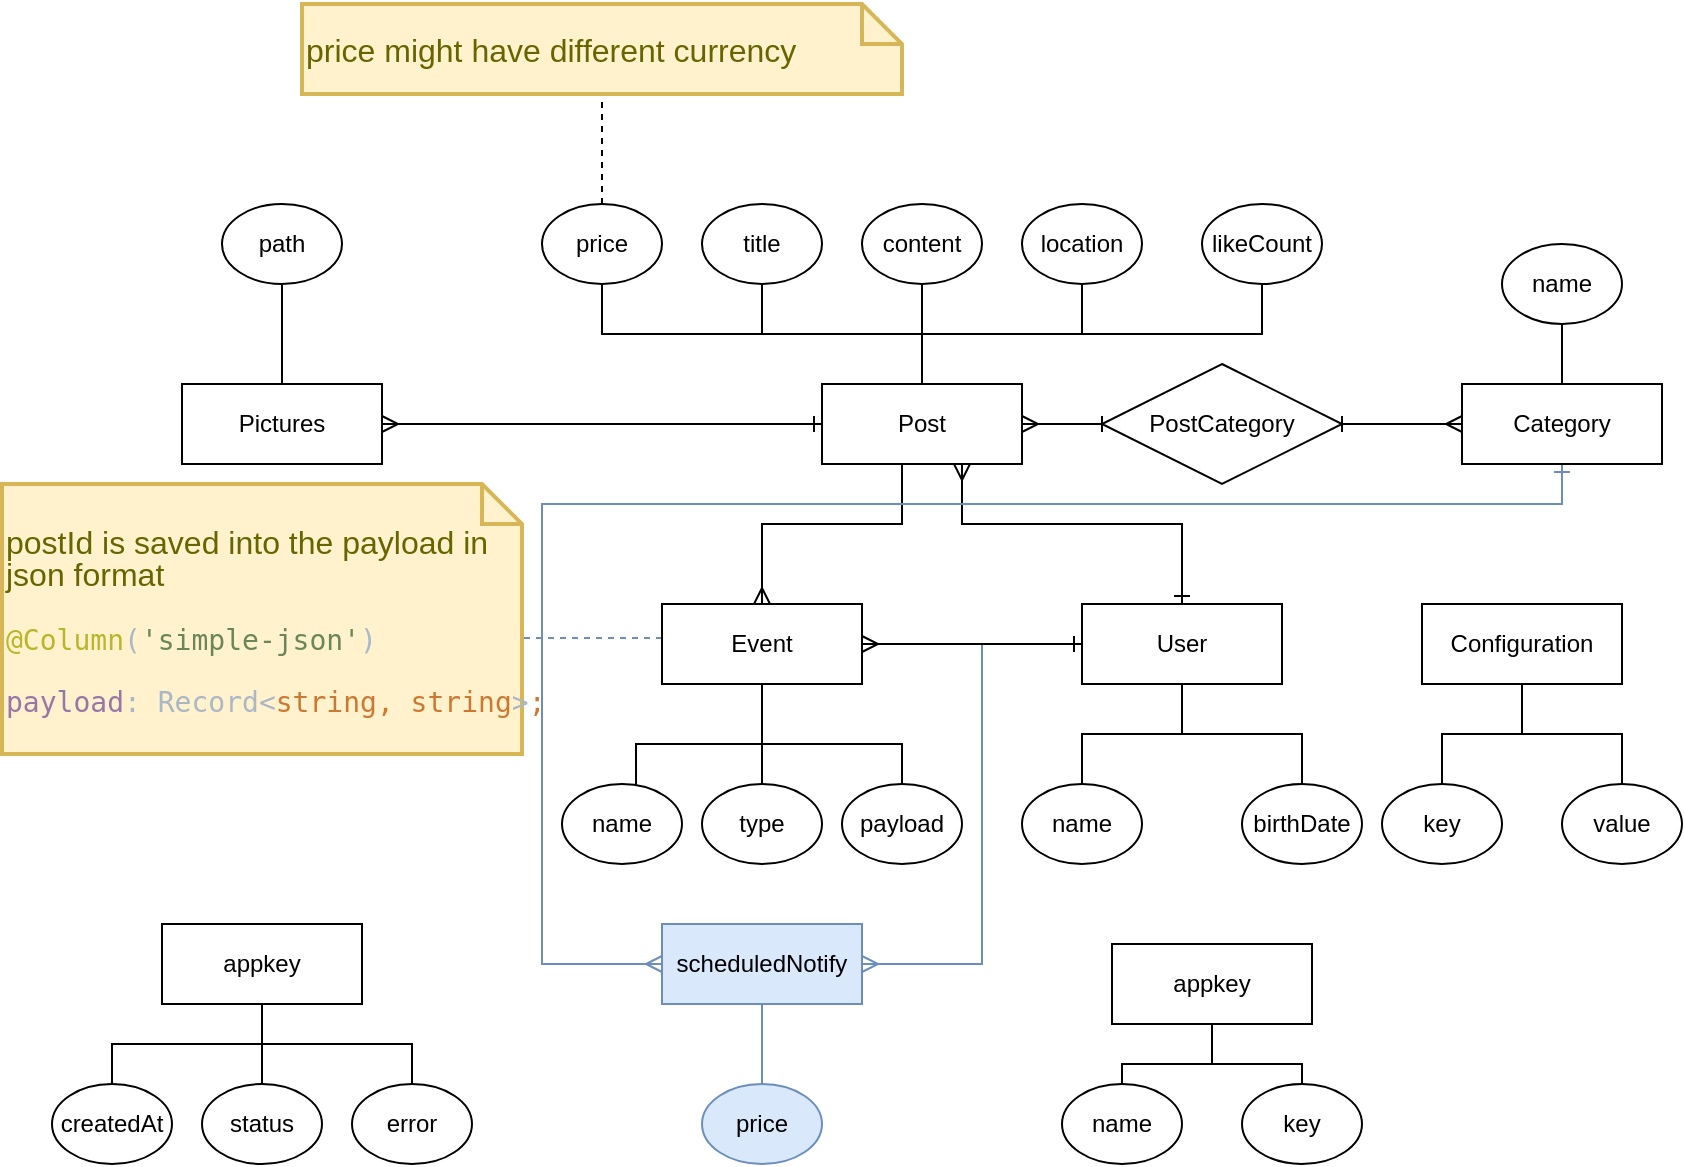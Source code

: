 <mxfile version="16.5.2" type="device"><diagram id="R2lEEEUBdFMjLlhIrx00" name="Page-1"><mxGraphModel dx="1422" dy="794" grid="1" gridSize="10" guides="1" tooltips="1" connect="1" arrows="1" fold="1" page="1" pageScale="1" pageWidth="850" pageHeight="1100" math="0" shadow="0" extFonts="Permanent Marker^https://fonts.googleapis.com/css?family=Permanent+Marker"><root><mxCell id="0"/><mxCell id="1" parent="0"/><mxCell id="LNiCz3PUaJKumTA4EDhK-4" style="edgeStyle=orthogonalEdgeStyle;rounded=0;orthogonalLoop=1;jettySize=auto;html=1;entryX=0;entryY=0.5;entryDx=0;entryDy=0;endArrow=baseDash;endFill=0;startArrow=ERmany;startFill=0;" parent="1" source="LNiCz3PUaJKumTA4EDhK-1" target="LNiCz3PUaJKumTA4EDhK-2" edge="1"><mxGeometry relative="1" as="geometry"/></mxCell><mxCell id="LNiCz3PUaJKumTA4EDhK-7" style="edgeStyle=orthogonalEdgeStyle;rounded=0;orthogonalLoop=1;jettySize=auto;html=1;entryX=0.5;entryY=0;entryDx=0;entryDy=0;startArrow=ERmany;startFill=0;endArrow=ERone;endFill=0;" parent="1" source="LNiCz3PUaJKumTA4EDhK-1" target="LNiCz3PUaJKumTA4EDhK-6" edge="1"><mxGeometry relative="1" as="geometry"><Array as="points"><mxPoint x="490" y="310"/><mxPoint x="600" y="310"/></Array></mxGeometry></mxCell><mxCell id="LNiCz3PUaJKumTA4EDhK-9" style="edgeStyle=orthogonalEdgeStyle;rounded=0;orthogonalLoop=1;jettySize=auto;html=1;entryX=1;entryY=0.5;entryDx=0;entryDy=0;startArrow=ERone;startFill=0;endArrow=ERmany;endFill=0;" parent="1" source="LNiCz3PUaJKumTA4EDhK-1" target="LNiCz3PUaJKumTA4EDhK-8" edge="1"><mxGeometry relative="1" as="geometry"/></mxCell><mxCell id="LNiCz3PUaJKumTA4EDhK-17" style="edgeStyle=orthogonalEdgeStyle;rounded=0;orthogonalLoop=1;jettySize=auto;html=1;entryX=0.5;entryY=1;entryDx=0;entryDy=0;startArrow=none;startFill=0;endArrow=none;endFill=0;" parent="1" source="LNiCz3PUaJKumTA4EDhK-1" target="LNiCz3PUaJKumTA4EDhK-10" edge="1"><mxGeometry relative="1" as="geometry"/></mxCell><mxCell id="LNiCz3PUaJKumTA4EDhK-18" style="edgeStyle=orthogonalEdgeStyle;rounded=0;orthogonalLoop=1;jettySize=auto;html=1;startArrow=none;startFill=0;endArrow=none;endFill=0;" parent="1" source="LNiCz3PUaJKumTA4EDhK-1" target="LNiCz3PUaJKumTA4EDhK-11" edge="1"><mxGeometry relative="1" as="geometry"/></mxCell><mxCell id="LNiCz3PUaJKumTA4EDhK-19" style="edgeStyle=orthogonalEdgeStyle;rounded=0;orthogonalLoop=1;jettySize=auto;html=1;startArrow=none;startFill=0;endArrow=none;endFill=0;" parent="1" source="LNiCz3PUaJKumTA4EDhK-1" target="LNiCz3PUaJKumTA4EDhK-12" edge="1"><mxGeometry relative="1" as="geometry"/></mxCell><mxCell id="l5Vizgiaj5KO3Ue9yY54-2" style="edgeStyle=orthogonalEdgeStyle;rounded=0;orthogonalLoop=1;jettySize=auto;html=1;entryX=0.5;entryY=0;entryDx=0;entryDy=0;startArrow=none;startFill=0;endArrow=ERmany;endFill=0;" parent="1" source="LNiCz3PUaJKumTA4EDhK-1" target="l5Vizgiaj5KO3Ue9yY54-1" edge="1"><mxGeometry relative="1" as="geometry"><Array as="points"><mxPoint x="460" y="310"/><mxPoint x="390" y="310"/></Array></mxGeometry></mxCell><mxCell id="3GR3aSOvoguFwPtbk9yG-3" style="edgeStyle=orthogonalEdgeStyle;rounded=0;orthogonalLoop=1;jettySize=auto;html=1;entryX=0.5;entryY=1;entryDx=0;entryDy=0;startArrow=none;startFill=0;endArrow=none;endFill=0;strokeWidth=1;" parent="1" source="LNiCz3PUaJKumTA4EDhK-1" target="3GR3aSOvoguFwPtbk9yG-2" edge="1"><mxGeometry relative="1" as="geometry"><Array as="points"><mxPoint x="470" y="215"/><mxPoint x="310" y="215"/></Array></mxGeometry></mxCell><mxCell id="LNiCz3PUaJKumTA4EDhK-1" value="Post" style="whiteSpace=wrap;html=1;align=center;" parent="1" vertex="1"><mxGeometry x="420" y="240" width="100" height="40" as="geometry"/></mxCell><mxCell id="LNiCz3PUaJKumTA4EDhK-5" style="edgeStyle=orthogonalEdgeStyle;rounded=0;orthogonalLoop=1;jettySize=auto;html=1;entryX=0;entryY=0.5;entryDx=0;entryDy=0;startArrow=baseDash;startFill=0;endArrow=ERmany;endFill=0;" parent="1" source="LNiCz3PUaJKumTA4EDhK-2" target="LNiCz3PUaJKumTA4EDhK-3" edge="1"><mxGeometry relative="1" as="geometry"/></mxCell><mxCell id="LNiCz3PUaJKumTA4EDhK-2" value="PostCategory" style="shape=rhombus;perimeter=rhombusPerimeter;whiteSpace=wrap;html=1;align=center;" parent="1" vertex="1"><mxGeometry x="560" y="230" width="120" height="60" as="geometry"/></mxCell><mxCell id="LNiCz3PUaJKumTA4EDhK-23" style="edgeStyle=orthogonalEdgeStyle;rounded=0;orthogonalLoop=1;jettySize=auto;html=1;startArrow=none;startFill=0;endArrow=none;endFill=0;" parent="1" source="LNiCz3PUaJKumTA4EDhK-3" target="LNiCz3PUaJKumTA4EDhK-16" edge="1"><mxGeometry relative="1" as="geometry"/></mxCell><mxCell id="UwDtr11m3XhLRjBXPTb9-9" style="edgeStyle=orthogonalEdgeStyle;rounded=0;orthogonalLoop=1;jettySize=auto;html=1;entryX=0;entryY=0.5;entryDx=0;entryDy=0;startArrow=ERone;startFill=0;endArrow=ERmany;endFill=0;fillColor=#dae8fc;strokeColor=#6c8ebf;" parent="1" source="LNiCz3PUaJKumTA4EDhK-3" target="UwDtr11m3XhLRjBXPTb9-3" edge="1"><mxGeometry relative="1" as="geometry"><Array as="points"><mxPoint x="790" y="300"/><mxPoint x="280" y="300"/><mxPoint x="280" y="530"/></Array></mxGeometry></mxCell><mxCell id="LNiCz3PUaJKumTA4EDhK-3" value="Category" style="whiteSpace=wrap;html=1;align=center;" parent="1" vertex="1"><mxGeometry x="740" y="240" width="100" height="40" as="geometry"/></mxCell><mxCell id="LNiCz3PUaJKumTA4EDhK-21" style="edgeStyle=orthogonalEdgeStyle;rounded=0;orthogonalLoop=1;jettySize=auto;html=1;startArrow=none;startFill=0;endArrow=none;endFill=0;" parent="1" source="LNiCz3PUaJKumTA4EDhK-6" target="LNiCz3PUaJKumTA4EDhK-13" edge="1"><mxGeometry relative="1" as="geometry"/></mxCell><mxCell id="LNiCz3PUaJKumTA4EDhK-22" style="edgeStyle=orthogonalEdgeStyle;rounded=0;orthogonalLoop=1;jettySize=auto;html=1;startArrow=none;startFill=0;endArrow=none;endFill=0;" parent="1" source="LNiCz3PUaJKumTA4EDhK-6" target="LNiCz3PUaJKumTA4EDhK-14" edge="1"><mxGeometry relative="1" as="geometry"/></mxCell><mxCell id="UwDtr11m3XhLRjBXPTb9-8" style="edgeStyle=orthogonalEdgeStyle;rounded=0;orthogonalLoop=1;jettySize=auto;html=1;entryX=1;entryY=0.5;entryDx=0;entryDy=0;startArrow=ERone;startFill=0;endArrow=ERmany;endFill=0;fillColor=#dae8fc;strokeColor=#6c8ebf;" parent="1" source="LNiCz3PUaJKumTA4EDhK-6" target="UwDtr11m3XhLRjBXPTb9-3" edge="1"><mxGeometry relative="1" as="geometry"><Array as="points"><mxPoint x="500" y="370"/><mxPoint x="500" y="530"/></Array></mxGeometry></mxCell><mxCell id="LNiCz3PUaJKumTA4EDhK-6" value="User" style="whiteSpace=wrap;html=1;align=center;" parent="1" vertex="1"><mxGeometry x="550" y="350" width="100" height="40" as="geometry"/></mxCell><mxCell id="LNiCz3PUaJKumTA4EDhK-20" style="edgeStyle=orthogonalEdgeStyle;rounded=0;orthogonalLoop=1;jettySize=auto;html=1;entryX=0.5;entryY=1;entryDx=0;entryDy=0;startArrow=none;startFill=0;endArrow=none;endFill=0;" parent="1" source="LNiCz3PUaJKumTA4EDhK-8" target="LNiCz3PUaJKumTA4EDhK-15" edge="1"><mxGeometry relative="1" as="geometry"/></mxCell><mxCell id="LNiCz3PUaJKumTA4EDhK-8" value="Pictures" style="whiteSpace=wrap;html=1;align=center;" parent="1" vertex="1"><mxGeometry x="100" y="240" width="100" height="40" as="geometry"/></mxCell><mxCell id="LNiCz3PUaJKumTA4EDhK-10" value="title" style="ellipse;whiteSpace=wrap;html=1;align=center;" parent="1" vertex="1"><mxGeometry x="360" y="150" width="60" height="40" as="geometry"/></mxCell><mxCell id="LNiCz3PUaJKumTA4EDhK-11" value="content" style="ellipse;whiteSpace=wrap;html=1;align=center;" parent="1" vertex="1"><mxGeometry x="440" y="150" width="60" height="40" as="geometry"/></mxCell><mxCell id="LNiCz3PUaJKumTA4EDhK-12" value="location" style="ellipse;whiteSpace=wrap;html=1;align=center;" parent="1" vertex="1"><mxGeometry x="520" y="150" width="60" height="40" as="geometry"/></mxCell><mxCell id="LNiCz3PUaJKumTA4EDhK-13" value="name" style="ellipse;whiteSpace=wrap;html=1;align=center;" parent="1" vertex="1"><mxGeometry x="520" y="440" width="60" height="40" as="geometry"/></mxCell><mxCell id="LNiCz3PUaJKumTA4EDhK-14" value="birthDate" style="ellipse;whiteSpace=wrap;html=1;align=center;" parent="1" vertex="1"><mxGeometry x="630" y="440" width="60" height="40" as="geometry"/></mxCell><mxCell id="LNiCz3PUaJKumTA4EDhK-15" value="path" style="ellipse;whiteSpace=wrap;html=1;align=center;" parent="1" vertex="1"><mxGeometry x="120" y="150" width="60" height="40" as="geometry"/></mxCell><mxCell id="LNiCz3PUaJKumTA4EDhK-16" value="name" style="ellipse;whiteSpace=wrap;html=1;align=center;" parent="1" vertex="1"><mxGeometry x="760" y="170" width="60" height="40" as="geometry"/></mxCell><mxCell id="l5Vizgiaj5KO3Ue9yY54-6" style="edgeStyle=orthogonalEdgeStyle;rounded=0;orthogonalLoop=1;jettySize=auto;html=1;entryX=0.617;entryY=0.025;entryDx=0;entryDy=0;entryPerimeter=0;startArrow=none;startFill=0;endArrow=none;endFill=0;" parent="1" source="l5Vizgiaj5KO3Ue9yY54-1" target="l5Vizgiaj5KO3Ue9yY54-3" edge="1"><mxGeometry relative="1" as="geometry"><Array as="points"><mxPoint x="390" y="420"/><mxPoint x="327" y="420"/></Array></mxGeometry></mxCell><mxCell id="l5Vizgiaj5KO3Ue9yY54-7" style="edgeStyle=orthogonalEdgeStyle;rounded=0;orthogonalLoop=1;jettySize=auto;html=1;startArrow=none;startFill=0;endArrow=none;endFill=0;" parent="1" source="l5Vizgiaj5KO3Ue9yY54-1" target="l5Vizgiaj5KO3Ue9yY54-4" edge="1"><mxGeometry relative="1" as="geometry"><Array as="points"><mxPoint x="390" y="400"/><mxPoint x="390" y="400"/></Array></mxGeometry></mxCell><mxCell id="l5Vizgiaj5KO3Ue9yY54-8" style="edgeStyle=orthogonalEdgeStyle;rounded=0;orthogonalLoop=1;jettySize=auto;html=1;entryX=0.5;entryY=0;entryDx=0;entryDy=0;startArrow=none;startFill=0;endArrow=none;endFill=0;" parent="1" source="l5Vizgiaj5KO3Ue9yY54-1" target="l5Vizgiaj5KO3Ue9yY54-5" edge="1"><mxGeometry relative="1" as="geometry"><Array as="points"><mxPoint x="390" y="420"/><mxPoint x="460" y="420"/></Array></mxGeometry></mxCell><mxCell id="l5Vizgiaj5KO3Ue9yY54-11" style="edgeStyle=orthogonalEdgeStyle;rounded=0;orthogonalLoop=1;jettySize=auto;html=1;entryX=0.917;entryY=0.471;entryDx=0;entryDy=0;entryPerimeter=0;startArrow=none;startFill=0;endArrow=none;endFill=0;dashed=1;fillColor=#dae8fc;strokeColor=#6c8ebf;" parent="1" source="l5Vizgiaj5KO3Ue9yY54-1" target="l5Vizgiaj5KO3Ue9yY54-10" edge="1"><mxGeometry relative="1" as="geometry"><Array as="points"><mxPoint x="320" y="367"/><mxPoint x="320" y="367"/></Array></mxGeometry></mxCell><mxCell id="3GR3aSOvoguFwPtbk9yG-1" style="edgeStyle=orthogonalEdgeStyle;rounded=0;orthogonalLoop=1;jettySize=auto;html=1;entryX=0;entryY=0.5;entryDx=0;entryDy=0;endArrow=ERone;endFill=0;startArrow=ERmany;startFill=0;strokeWidth=1;" parent="1" source="l5Vizgiaj5KO3Ue9yY54-1" target="LNiCz3PUaJKumTA4EDhK-6" edge="1"><mxGeometry relative="1" as="geometry"/></mxCell><mxCell id="l5Vizgiaj5KO3Ue9yY54-1" value="Event" style="whiteSpace=wrap;html=1;align=center;" parent="1" vertex="1"><mxGeometry x="340" y="350" width="100" height="40" as="geometry"/></mxCell><mxCell id="l5Vizgiaj5KO3Ue9yY54-3" value="name" style="ellipse;whiteSpace=wrap;html=1;align=center;" parent="1" vertex="1"><mxGeometry x="290" y="440" width="60" height="40" as="geometry"/></mxCell><mxCell id="l5Vizgiaj5KO3Ue9yY54-4" value="type" style="ellipse;whiteSpace=wrap;html=1;align=center;" parent="1" vertex="1"><mxGeometry x="360" y="440" width="60" height="40" as="geometry"/></mxCell><mxCell id="l5Vizgiaj5KO3Ue9yY54-5" value="payload" style="ellipse;whiteSpace=wrap;html=1;align=center;" parent="1" vertex="1"><mxGeometry x="430" y="440" width="60" height="40" as="geometry"/></mxCell><mxCell id="l5Vizgiaj5KO3Ue9yY54-10" value="&lt;p style=&quot;line-height: 1 ; font-size: 16px&quot;&gt;postId is saved into the payload in json format&lt;br&gt;&lt;/p&gt;&lt;pre style=&quot;color: rgb(169 , 183 , 198) ; font-family: &amp;#34;jetbrains mono&amp;#34; , monospace ; font-size: 10.5pt&quot;&gt;&lt;span style=&quot;color: rgb(187 , 181 , 41)&quot;&gt;@Column&lt;/span&gt;(&lt;span style=&quot;color: rgb(106 , 135 , 89) ; line-height: 1&quot;&gt;'simple-json'&lt;/span&gt;)&lt;/pre&gt;&lt;pre style=&quot;color: rgb(169 , 183 , 198) ; font-family: &amp;#34;jetbrains mono&amp;#34; , monospace ; font-size: 10.5pt&quot;&gt;&lt;pre style=&quot;font-family: &amp;#34;jetbrains mono&amp;#34; , monospace ; font-size: 10.5pt&quot;&gt;&lt;span style=&quot;color: rgb(152 , 118 , 170) ; line-height: 1&quot;&gt;payload&lt;/span&gt;: Record&amp;lt;&lt;span style=&quot;color: rgb(204 , 120 , 50)&quot;&gt;string, string&lt;/span&gt;&amp;gt;&lt;span style=&quot;color: rgb(204 , 120 , 50)&quot;&gt;;&lt;/span&gt;&lt;/pre&gt;&lt;/pre&gt;&lt;p&gt;&lt;/p&gt;" style="shape=note;strokeWidth=2;fontSize=14;size=20;whiteSpace=wrap;html=1;fillColor=#fff2cc;strokeColor=#d6b656;fontColor=#666600;align=left;" parent="1" vertex="1"><mxGeometry x="10" y="290" width="260" height="135" as="geometry"/></mxCell><mxCell id="l5Vizgiaj5KO3Ue9yY54-12" value="likeCount" style="ellipse;whiteSpace=wrap;html=1;align=center;" parent="1" vertex="1"><mxGeometry x="610" y="150" width="60" height="40" as="geometry"/></mxCell><mxCell id="l5Vizgiaj5KO3Ue9yY54-13" style="edgeStyle=orthogonalEdgeStyle;rounded=0;orthogonalLoop=1;jettySize=auto;html=1;startArrow=none;startFill=0;endArrow=none;endFill=0;entryX=0.5;entryY=1;entryDx=0;entryDy=0;exitX=0.5;exitY=0;exitDx=0;exitDy=0;" parent="1" source="LNiCz3PUaJKumTA4EDhK-1" target="l5Vizgiaj5KO3Ue9yY54-12" edge="1"><mxGeometry relative="1" as="geometry"><mxPoint x="480" y="250" as="sourcePoint"/><mxPoint x="560" y="200" as="targetPoint"/></mxGeometry></mxCell><mxCell id="3GR3aSOvoguFwPtbk9yG-5" style="edgeStyle=orthogonalEdgeStyle;rounded=0;orthogonalLoop=1;jettySize=auto;html=1;entryX=0.5;entryY=1;entryDx=0;entryDy=0;entryPerimeter=0;startArrow=none;startFill=0;endArrow=none;endFill=0;strokeWidth=1;dashed=1;" parent="1" source="3GR3aSOvoguFwPtbk9yG-2" target="3GR3aSOvoguFwPtbk9yG-4" edge="1"><mxGeometry relative="1" as="geometry"/></mxCell><mxCell id="3GR3aSOvoguFwPtbk9yG-2" value="price&lt;br&gt;" style="ellipse;whiteSpace=wrap;html=1;align=center;" parent="1" vertex="1"><mxGeometry x="280" y="150" width="60" height="40" as="geometry"/></mxCell><mxCell id="3GR3aSOvoguFwPtbk9yG-4" value="&lt;p style=&quot;line-height: 1 ; font-size: 16px&quot;&gt;price might have different currency&lt;/p&gt;&lt;p&gt;&lt;/p&gt;" style="shape=note;strokeWidth=2;fontSize=14;size=20;whiteSpace=wrap;html=1;fillColor=#fff2cc;strokeColor=#d6b656;fontColor=#666600;align=left;" parent="1" vertex="1"><mxGeometry x="160" y="50" width="300" height="45" as="geometry"/></mxCell><mxCell id="3GR3aSOvoguFwPtbk9yG-9" style="edgeStyle=orthogonalEdgeStyle;rounded=0;orthogonalLoop=1;jettySize=auto;html=1;entryX=0.5;entryY=0;entryDx=0;entryDy=0;startArrow=none;startFill=0;endArrow=none;endFill=0;strokeWidth=1;" parent="1" source="3GR3aSOvoguFwPtbk9yG-6" target="3GR3aSOvoguFwPtbk9yG-7" edge="1"><mxGeometry relative="1" as="geometry"/></mxCell><mxCell id="3GR3aSOvoguFwPtbk9yG-10" style="edgeStyle=orthogonalEdgeStyle;rounded=0;orthogonalLoop=1;jettySize=auto;html=1;entryX=0.5;entryY=0;entryDx=0;entryDy=0;startArrow=none;startFill=0;endArrow=none;endFill=0;strokeWidth=1;" parent="1" source="3GR3aSOvoguFwPtbk9yG-6" target="3GR3aSOvoguFwPtbk9yG-8" edge="1"><mxGeometry relative="1" as="geometry"/></mxCell><mxCell id="3GR3aSOvoguFwPtbk9yG-6" value="Configuration" style="whiteSpace=wrap;html=1;align=center;" parent="1" vertex="1"><mxGeometry x="720" y="350" width="100" height="40" as="geometry"/></mxCell><mxCell id="3GR3aSOvoguFwPtbk9yG-7" value="key" style="ellipse;whiteSpace=wrap;html=1;align=center;" parent="1" vertex="1"><mxGeometry x="700" y="440" width="60" height="40" as="geometry"/></mxCell><mxCell id="3GR3aSOvoguFwPtbk9yG-8" value="value" style="ellipse;whiteSpace=wrap;html=1;align=center;" parent="1" vertex="1"><mxGeometry x="790" y="440" width="60" height="40" as="geometry"/></mxCell><mxCell id="UwDtr11m3XhLRjBXPTb9-6" style="edgeStyle=orthogonalEdgeStyle;rounded=0;orthogonalLoop=1;jettySize=auto;html=1;entryX=0.5;entryY=0;entryDx=0;entryDy=0;fillColor=#dae8fc;strokeColor=#6c8ebf;endArrow=none;endFill=0;startArrow=none;startFill=0;" parent="1" source="UwDtr11m3XhLRjBXPTb9-3" target="UwDtr11m3XhLRjBXPTb9-4" edge="1"><mxGeometry relative="1" as="geometry"/></mxCell><mxCell id="UwDtr11m3XhLRjBXPTb9-3" value="scheduledNotify" style="whiteSpace=wrap;html=1;align=center;fillColor=#dae8fc;strokeColor=#6c8ebf;" parent="1" vertex="1"><mxGeometry x="340" y="510" width="100" height="40" as="geometry"/></mxCell><mxCell id="UwDtr11m3XhLRjBXPTb9-4" value="price" style="ellipse;whiteSpace=wrap;html=1;align=center;fillColor=#dae8fc;strokeColor=#6c8ebf;" parent="1" vertex="1"><mxGeometry x="360" y="590" width="60" height="40" as="geometry"/></mxCell><mxCell id="UwDtr11m3XhLRjBXPTb9-14" style="edgeStyle=orthogonalEdgeStyle;rounded=0;orthogonalLoop=1;jettySize=auto;html=1;startArrow=none;startFill=0;endArrow=none;endFill=0;" parent="1" source="UwDtr11m3XhLRjBXPTb9-10" target="UwDtr11m3XhLRjBXPTb9-12" edge="1"><mxGeometry relative="1" as="geometry"/></mxCell><mxCell id="UwDtr11m3XhLRjBXPTb9-16" style="edgeStyle=orthogonalEdgeStyle;rounded=0;orthogonalLoop=1;jettySize=auto;html=1;entryX=0.5;entryY=0;entryDx=0;entryDy=0;startArrow=none;startFill=0;endArrow=none;endFill=0;" parent="1" source="UwDtr11m3XhLRjBXPTb9-10" target="UwDtr11m3XhLRjBXPTb9-13" edge="1"><mxGeometry relative="1" as="geometry"/></mxCell><mxCell id="UwDtr11m3XhLRjBXPTb9-10" value="appkey" style="whiteSpace=wrap;html=1;align=center;" parent="1" vertex="1"><mxGeometry x="565" y="520" width="100" height="40" as="geometry"/></mxCell><mxCell id="UwDtr11m3XhLRjBXPTb9-12" value="name" style="ellipse;whiteSpace=wrap;html=1;align=center;" parent="1" vertex="1"><mxGeometry x="540" y="590" width="60" height="40" as="geometry"/></mxCell><mxCell id="UwDtr11m3XhLRjBXPTb9-13" value="key" style="ellipse;whiteSpace=wrap;html=1;align=center;" parent="1" vertex="1"><mxGeometry x="630" y="590" width="60" height="40" as="geometry"/></mxCell><mxCell id="UwDtr11m3XhLRjBXPTb9-22" style="edgeStyle=orthogonalEdgeStyle;rounded=0;orthogonalLoop=1;jettySize=auto;html=1;entryX=0.5;entryY=0;entryDx=0;entryDy=0;startArrow=none;startFill=0;endArrow=none;endFill=0;" parent="1" source="UwDtr11m3XhLRjBXPTb9-18" target="UwDtr11m3XhLRjBXPTb9-21" edge="1"><mxGeometry relative="1" as="geometry"/></mxCell><mxCell id="UwDtr11m3XhLRjBXPTb9-23" style="edgeStyle=orthogonalEdgeStyle;rounded=0;orthogonalLoop=1;jettySize=auto;html=1;entryX=0.5;entryY=0;entryDx=0;entryDy=0;startArrow=none;startFill=0;endArrow=none;endFill=0;" parent="1" source="UwDtr11m3XhLRjBXPTb9-18" target="UwDtr11m3XhLRjBXPTb9-19" edge="1"><mxGeometry relative="1" as="geometry"/></mxCell><mxCell id="UwDtr11m3XhLRjBXPTb9-24" style="edgeStyle=orthogonalEdgeStyle;rounded=0;orthogonalLoop=1;jettySize=auto;html=1;entryX=0.5;entryY=0;entryDx=0;entryDy=0;startArrow=none;startFill=0;endArrow=none;endFill=0;" parent="1" source="UwDtr11m3XhLRjBXPTb9-18" target="UwDtr11m3XhLRjBXPTb9-20" edge="1"><mxGeometry relative="1" as="geometry"/></mxCell><mxCell id="UwDtr11m3XhLRjBXPTb9-18" value="appkey" style="whiteSpace=wrap;html=1;align=center;" parent="1" vertex="1"><mxGeometry x="90" y="510" width="100" height="40" as="geometry"/></mxCell><mxCell id="UwDtr11m3XhLRjBXPTb9-19" value="status" style="ellipse;whiteSpace=wrap;html=1;align=center;" parent="1" vertex="1"><mxGeometry x="110" y="590" width="60" height="40" as="geometry"/></mxCell><mxCell id="UwDtr11m3XhLRjBXPTb9-20" value="error" style="ellipse;whiteSpace=wrap;html=1;align=center;" parent="1" vertex="1"><mxGeometry x="185" y="590" width="60" height="40" as="geometry"/></mxCell><mxCell id="UwDtr11m3XhLRjBXPTb9-21" value="createdAt" style="ellipse;whiteSpace=wrap;html=1;align=center;" parent="1" vertex="1"><mxGeometry x="35" y="590" width="60" height="40" as="geometry"/></mxCell></root></mxGraphModel></diagram></mxfile>